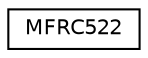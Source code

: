 digraph "Graphical Class Hierarchy"
{
  edge [fontname="Helvetica",fontsize="10",labelfontname="Helvetica",labelfontsize="10"];
  node [fontname="Helvetica",fontsize="10",shape=record];
  rankdir="LR";
  Node0 [label="MFRC522",height=0.2,width=0.4,color="black", fillcolor="white", style="filled",URL="$classMFRC522.html",tooltip="Class to communicate with MFRC522. "];
}
